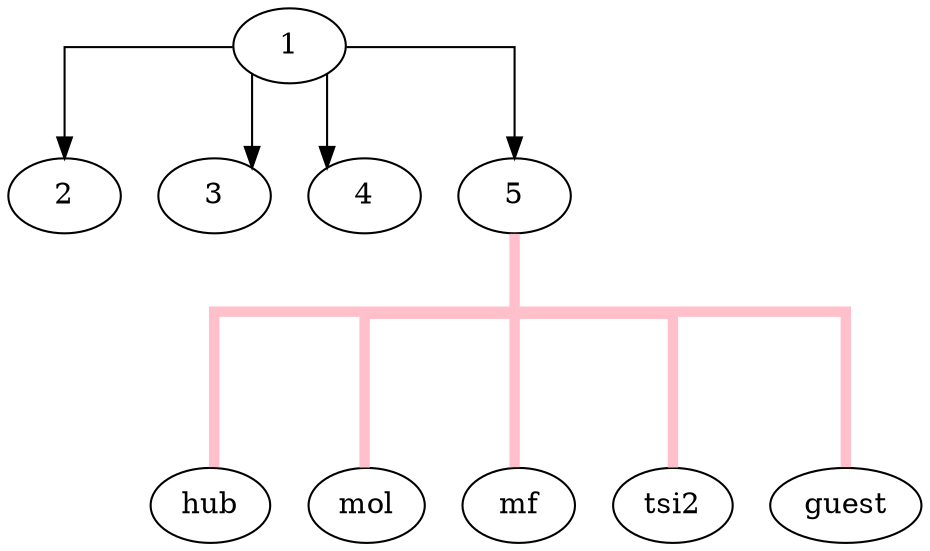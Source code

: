 digraph G{
graph [splines=ortho, concentrate=true, id="jati-fa"]
1 -> {2,3,4,5}
	subgraph 55{
	graph [splines=ortho, concentrate=true, id="sub55", overlap=false]
	root[shape="point",color=blue];
	root:e->{ hub; mol; mf; tsi2;guest; }[dir=none, penwidth=5, color=pink, concentrate=true,overlap=false,minlen=2]
	}
5 -> root[dir=none, penwidth=5, color=pink];
}